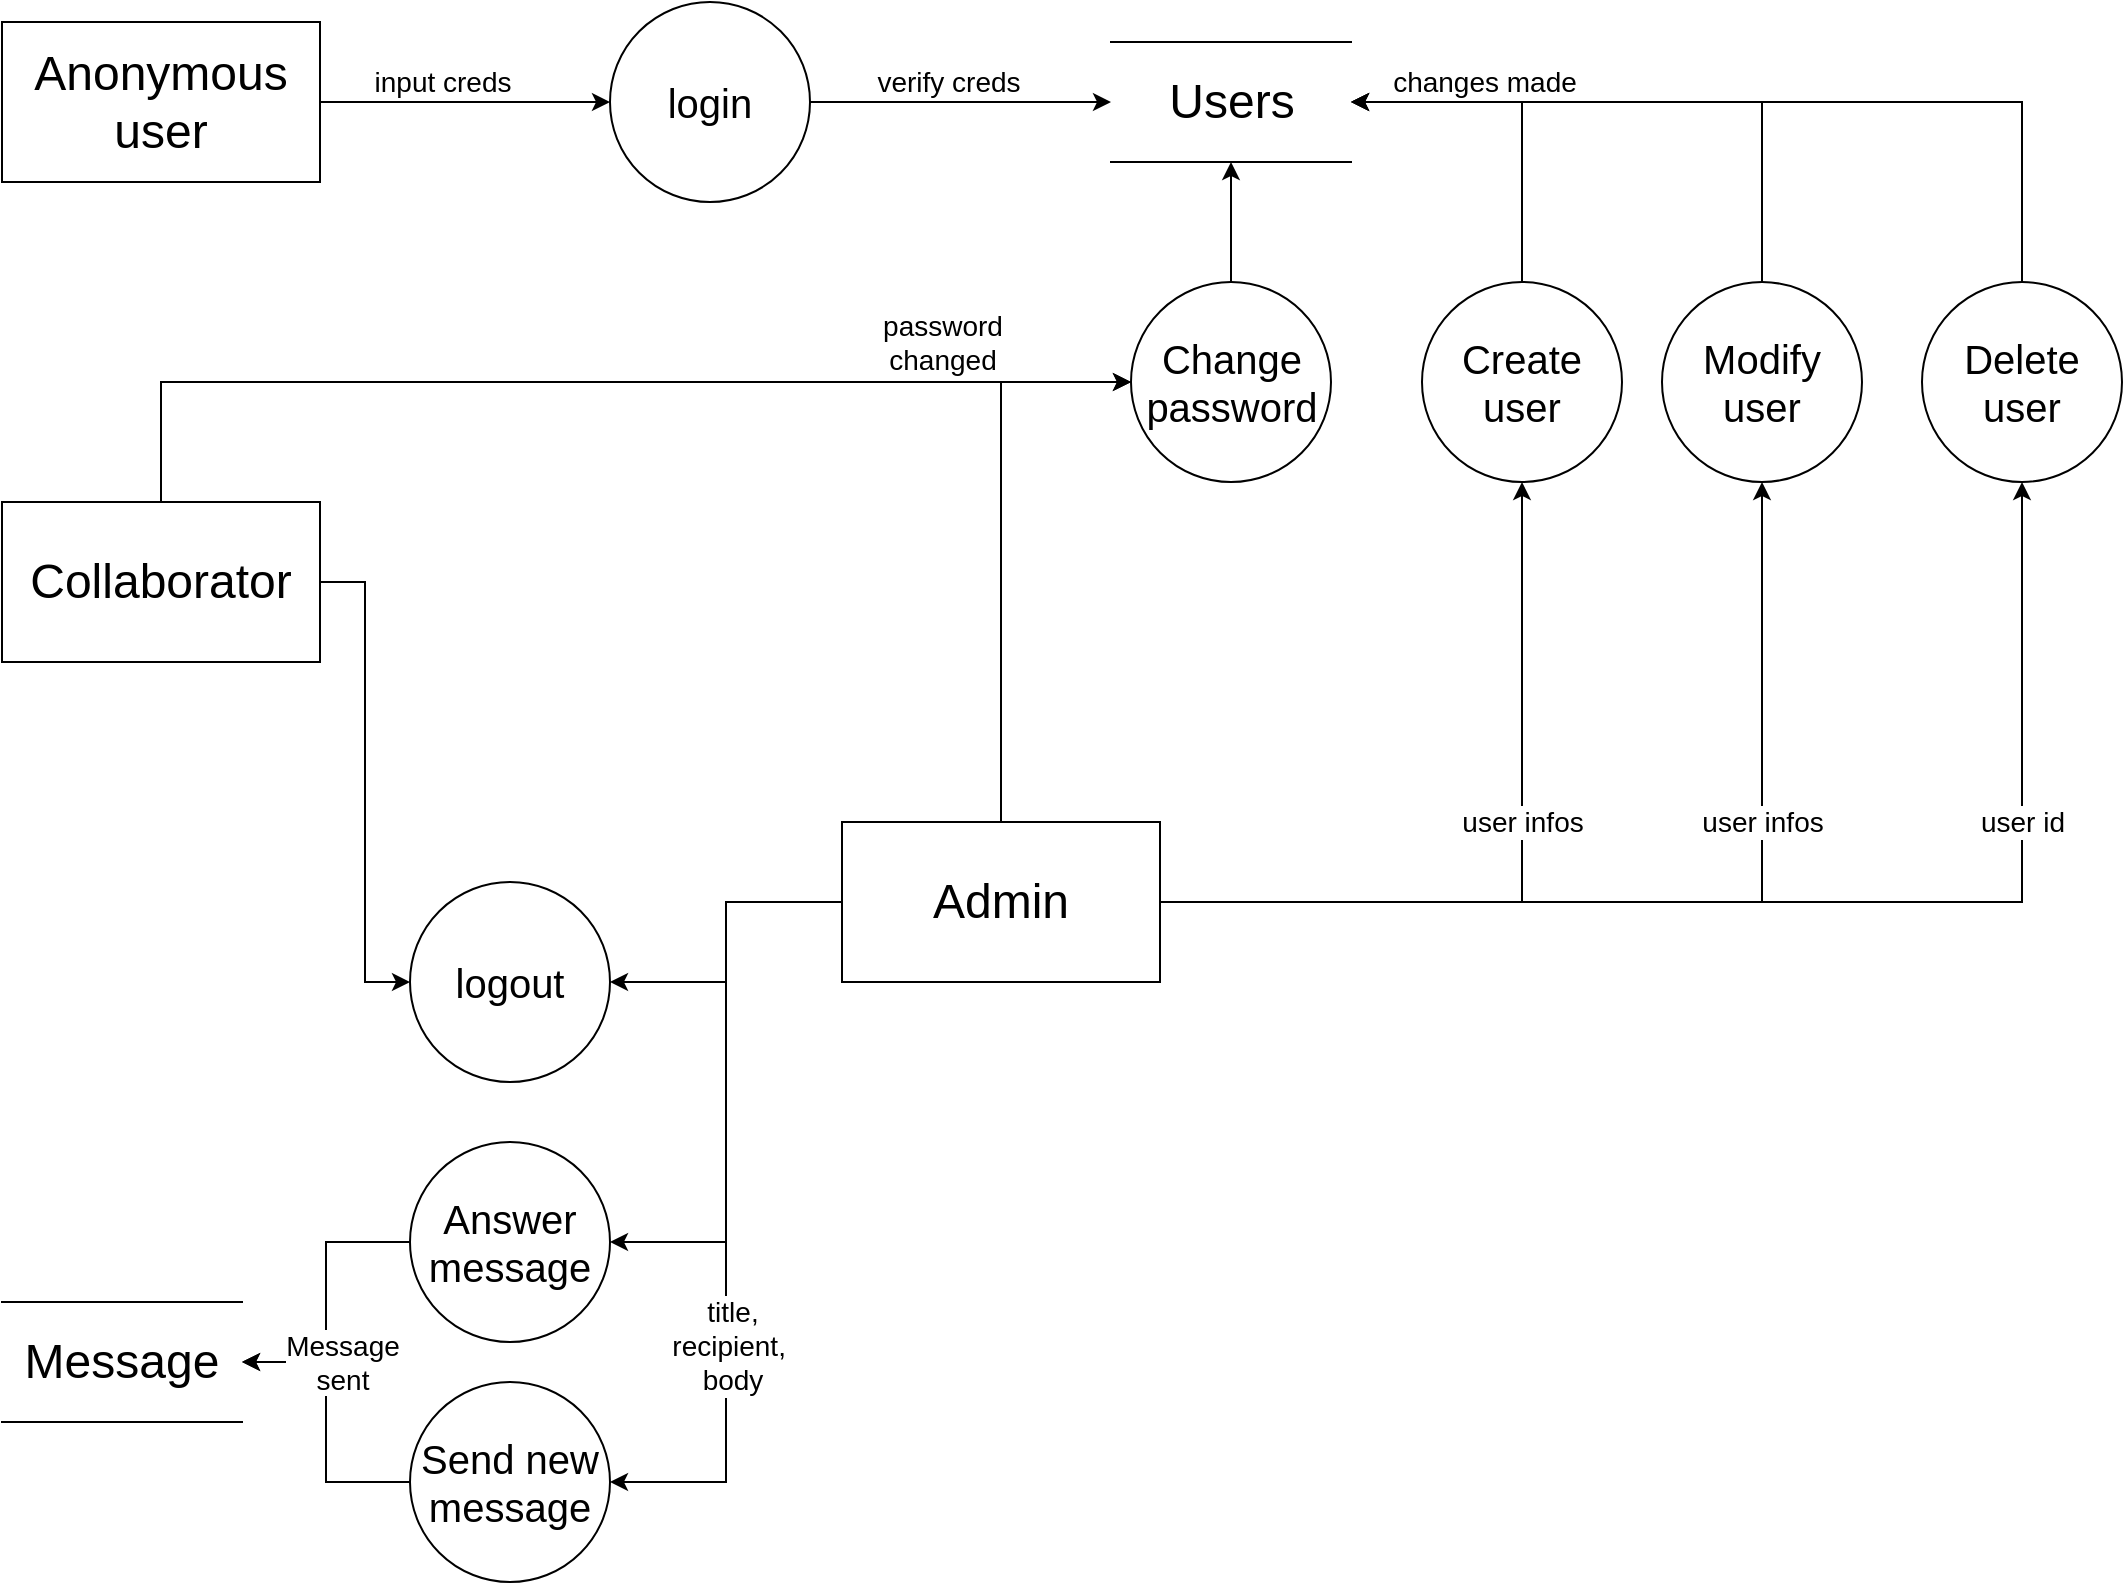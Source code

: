 <mxfile version="14.1.2" type="github">
  <diagram name="Page-1" id="b520641d-4fe3-3701-9064-5fc419738815">
    <mxGraphModel dx="1649" dy="865" grid="1" gridSize="10" guides="1" tooltips="1" connect="1" arrows="1" fold="1" page="1" pageScale="1" pageWidth="1100" pageHeight="850" background="#ffffff" math="0" shadow="0">
      <root>
        <mxCell id="0" />
        <mxCell id="1" parent="0" />
        <mxCell id="yYCxjWseCUKF4XzvSQsX-28" style="edgeStyle=orthogonalEdgeStyle;rounded=0;orthogonalLoop=1;jettySize=auto;html=1;exitX=1;exitY=0.5;exitDx=0;exitDy=0;entryX=0;entryY=0.5;entryDx=0;entryDy=0;fontSize=14;" edge="1" parent="1" source="yYCxjWseCUKF4XzvSQsX-1" target="yYCxjWseCUKF4XzvSQsX-11">
          <mxGeometry relative="1" as="geometry" />
        </mxCell>
        <mxCell id="yYCxjWseCUKF4XzvSQsX-71" style="edgeStyle=orthogonalEdgeStyle;rounded=0;orthogonalLoop=1;jettySize=auto;html=1;exitX=0.5;exitY=0;exitDx=0;exitDy=0;entryX=0;entryY=0.5;entryDx=0;entryDy=0;fontSize=14;" edge="1" parent="1" source="yYCxjWseCUKF4XzvSQsX-1" target="yYCxjWseCUKF4XzvSQsX-8">
          <mxGeometry relative="1" as="geometry" />
        </mxCell>
        <mxCell id="yYCxjWseCUKF4XzvSQsX-1" value="&lt;font style=&quot;font-size: 24px&quot;&gt;Collaborator&lt;/font&gt;" style="rounded=0;whiteSpace=wrap;html=1;" vertex="1" parent="1">
          <mxGeometry y="280" width="159" height="80" as="geometry" />
        </mxCell>
        <mxCell id="yYCxjWseCUKF4XzvSQsX-47" style="edgeStyle=orthogonalEdgeStyle;rounded=0;orthogonalLoop=1;jettySize=auto;html=1;exitX=1;exitY=0.5;exitDx=0;exitDy=0;entryX=0.5;entryY=1;entryDx=0;entryDy=0;fontSize=14;" edge="1" parent="1" source="yYCxjWseCUKF4XzvSQsX-2" target="yYCxjWseCUKF4XzvSQsX-5">
          <mxGeometry relative="1" as="geometry">
            <Array as="points">
              <mxPoint x="760" y="480" />
            </Array>
          </mxGeometry>
        </mxCell>
        <mxCell id="yYCxjWseCUKF4XzvSQsX-48" style="edgeStyle=orthogonalEdgeStyle;rounded=0;orthogonalLoop=1;jettySize=auto;html=1;exitX=1;exitY=0.5;exitDx=0;exitDy=0;entryX=0.5;entryY=1;entryDx=0;entryDy=0;fontSize=14;" edge="1" parent="1" source="yYCxjWseCUKF4XzvSQsX-2" target="yYCxjWseCUKF4XzvSQsX-6">
          <mxGeometry relative="1" as="geometry" />
        </mxCell>
        <mxCell id="yYCxjWseCUKF4XzvSQsX-51" value="user infos" style="edgeLabel;html=1;align=center;verticalAlign=middle;resizable=0;points=[];fontSize=14;" vertex="1" connectable="0" parent="yYCxjWseCUKF4XzvSQsX-48">
          <mxGeometry x="0.637" y="1" relative="1" as="geometry">
            <mxPoint x="0.97" y="77.71" as="offset" />
          </mxGeometry>
        </mxCell>
        <mxCell id="yYCxjWseCUKF4XzvSQsX-49" style="edgeStyle=orthogonalEdgeStyle;rounded=0;orthogonalLoop=1;jettySize=auto;html=1;exitX=1;exitY=0.5;exitDx=0;exitDy=0;entryX=0.5;entryY=1;entryDx=0;entryDy=0;fontSize=14;" edge="1" parent="1" source="yYCxjWseCUKF4XzvSQsX-2" target="yYCxjWseCUKF4XzvSQsX-7">
          <mxGeometry relative="1" as="geometry" />
        </mxCell>
        <mxCell id="yYCxjWseCUKF4XzvSQsX-50" value="user infos" style="edgeLabel;html=1;align=center;verticalAlign=middle;resizable=0;points=[];fontSize=14;" vertex="1" connectable="0" parent="yYCxjWseCUKF4XzvSQsX-49">
          <mxGeometry x="-0.82" y="1" relative="1" as="geometry">
            <mxPoint x="123.35" y="-39" as="offset" />
          </mxGeometry>
        </mxCell>
        <mxCell id="yYCxjWseCUKF4XzvSQsX-52" value="user id" style="edgeLabel;html=1;align=center;verticalAlign=middle;resizable=0;points=[];fontSize=14;rotation=0;" vertex="1" connectable="0" parent="yYCxjWseCUKF4XzvSQsX-49">
          <mxGeometry x="0.725" y="-5" relative="1" as="geometry">
            <mxPoint x="-5.02" y="81.82" as="offset" />
          </mxGeometry>
        </mxCell>
        <mxCell id="yYCxjWseCUKF4XzvSQsX-67" style="edgeStyle=orthogonalEdgeStyle;rounded=0;orthogonalLoop=1;jettySize=auto;html=1;exitX=0;exitY=0.5;exitDx=0;exitDy=0;entryX=1;entryY=0.5;entryDx=0;entryDy=0;fontSize=14;" edge="1" parent="1" source="yYCxjWseCUKF4XzvSQsX-2" target="yYCxjWseCUKF4XzvSQsX-4">
          <mxGeometry relative="1" as="geometry" />
        </mxCell>
        <mxCell id="yYCxjWseCUKF4XzvSQsX-68" style="edgeStyle=orthogonalEdgeStyle;rounded=0;orthogonalLoop=1;jettySize=auto;html=1;exitX=0;exitY=0.5;exitDx=0;exitDy=0;entryX=1;entryY=0.5;entryDx=0;entryDy=0;fontSize=14;" edge="1" parent="1" source="yYCxjWseCUKF4XzvSQsX-2" target="yYCxjWseCUKF4XzvSQsX-3">
          <mxGeometry relative="1" as="geometry" />
        </mxCell>
        <mxCell id="yYCxjWseCUKF4XzvSQsX-72" style="edgeStyle=orthogonalEdgeStyle;rounded=0;orthogonalLoop=1;jettySize=auto;html=1;exitX=0;exitY=0.5;exitDx=0;exitDy=0;entryX=1;entryY=0.5;entryDx=0;entryDy=0;fontSize=14;" edge="1" parent="1" source="yYCxjWseCUKF4XzvSQsX-2" target="yYCxjWseCUKF4XzvSQsX-11">
          <mxGeometry relative="1" as="geometry" />
        </mxCell>
        <mxCell id="yYCxjWseCUKF4XzvSQsX-74" style="edgeStyle=orthogonalEdgeStyle;rounded=0;orthogonalLoop=1;jettySize=auto;html=1;exitX=0.5;exitY=0;exitDx=0;exitDy=0;entryX=0;entryY=0.5;entryDx=0;entryDy=0;fontSize=14;" edge="1" parent="1" source="yYCxjWseCUKF4XzvSQsX-2" target="yYCxjWseCUKF4XzvSQsX-8">
          <mxGeometry relative="1" as="geometry" />
        </mxCell>
        <mxCell id="yYCxjWseCUKF4XzvSQsX-2" value="&lt;font style=&quot;font-size: 24px&quot;&gt;Admin&lt;/font&gt;" style="rounded=0;whiteSpace=wrap;html=1;" vertex="1" parent="1">
          <mxGeometry x="420" y="440" width="159" height="80" as="geometry" />
        </mxCell>
        <mxCell id="yYCxjWseCUKF4XzvSQsX-41" style="edgeStyle=orthogonalEdgeStyle;rounded=0;orthogonalLoop=1;jettySize=auto;html=1;exitX=0;exitY=0.5;exitDx=0;exitDy=0;entryX=1;entryY=0.5;entryDx=0;entryDy=0;fontSize=14;" edge="1" parent="1" source="yYCxjWseCUKF4XzvSQsX-3" target="yYCxjWseCUKF4XzvSQsX-37">
          <mxGeometry relative="1" as="geometry" />
        </mxCell>
        <mxCell id="yYCxjWseCUKF4XzvSQsX-3" value="&lt;font style=&quot;font-size: 20px&quot;&gt;Send new message&lt;/font&gt;" style="ellipse;whiteSpace=wrap;html=1;aspect=fixed;" vertex="1" parent="1">
          <mxGeometry x="204" y="720" width="100" height="100" as="geometry" />
        </mxCell>
        <mxCell id="yYCxjWseCUKF4XzvSQsX-39" style="edgeStyle=orthogonalEdgeStyle;rounded=0;orthogonalLoop=1;jettySize=auto;html=1;exitX=0;exitY=0.5;exitDx=0;exitDy=0;entryX=1;entryY=0.5;entryDx=0;entryDy=0;fontSize=14;" edge="1" parent="1" source="yYCxjWseCUKF4XzvSQsX-4" target="yYCxjWseCUKF4XzvSQsX-37">
          <mxGeometry relative="1" as="geometry" />
        </mxCell>
        <mxCell id="yYCxjWseCUKF4XzvSQsX-61" value="Message&lt;br&gt;sent" style="edgeLabel;html=1;align=center;verticalAlign=middle;resizable=0;points=[];fontSize=14;" vertex="1" connectable="0" parent="yYCxjWseCUKF4XzvSQsX-39">
          <mxGeometry x="0.208" y="-1" relative="1" as="geometry">
            <mxPoint x="9" y="15" as="offset" />
          </mxGeometry>
        </mxCell>
        <mxCell id="yYCxjWseCUKF4XzvSQsX-4" value="&lt;font style=&quot;font-size: 20px&quot;&gt;Answer message&lt;/font&gt;" style="ellipse;whiteSpace=wrap;html=1;aspect=fixed;" vertex="1" parent="1">
          <mxGeometry x="204" y="600" width="100" height="100" as="geometry" />
        </mxCell>
        <mxCell id="yYCxjWseCUKF4XzvSQsX-44" style="edgeStyle=orthogonalEdgeStyle;rounded=0;orthogonalLoop=1;jettySize=auto;html=1;exitX=0.5;exitY=0;exitDx=0;exitDy=0;entryX=1;entryY=0.5;entryDx=0;entryDy=0;fontSize=14;" edge="1" parent="1" source="yYCxjWseCUKF4XzvSQsX-5" target="yYCxjWseCUKF4XzvSQsX-14">
          <mxGeometry relative="1" as="geometry" />
        </mxCell>
        <mxCell id="yYCxjWseCUKF4XzvSQsX-5" value="&lt;font style=&quot;font-size: 20px&quot;&gt;Create user&lt;/font&gt;" style="ellipse;whiteSpace=wrap;html=1;aspect=fixed;" vertex="1" parent="1">
          <mxGeometry x="710" y="170" width="100" height="100" as="geometry" />
        </mxCell>
        <mxCell id="yYCxjWseCUKF4XzvSQsX-45" style="edgeStyle=orthogonalEdgeStyle;rounded=0;orthogonalLoop=1;jettySize=auto;html=1;exitX=0.5;exitY=0;exitDx=0;exitDy=0;entryX=1;entryY=0.5;entryDx=0;entryDy=0;fontSize=14;" edge="1" parent="1" source="yYCxjWseCUKF4XzvSQsX-6" target="yYCxjWseCUKF4XzvSQsX-14">
          <mxGeometry relative="1" as="geometry" />
        </mxCell>
        <mxCell id="yYCxjWseCUKF4XzvSQsX-6" value="&lt;font style=&quot;font-size: 20px&quot;&gt;Modify user&lt;/font&gt;" style="ellipse;whiteSpace=wrap;html=1;aspect=fixed;" vertex="1" parent="1">
          <mxGeometry x="830" y="170" width="100" height="100" as="geometry" />
        </mxCell>
        <mxCell id="yYCxjWseCUKF4XzvSQsX-46" style="edgeStyle=orthogonalEdgeStyle;rounded=0;orthogonalLoop=1;jettySize=auto;html=1;exitX=0.5;exitY=0;exitDx=0;exitDy=0;entryX=1;entryY=0.5;entryDx=0;entryDy=0;fontSize=14;" edge="1" parent="1" source="yYCxjWseCUKF4XzvSQsX-7" target="yYCxjWseCUKF4XzvSQsX-14">
          <mxGeometry relative="1" as="geometry" />
        </mxCell>
        <mxCell id="yYCxjWseCUKF4XzvSQsX-53" value="changes made" style="edgeLabel;html=1;align=center;verticalAlign=middle;resizable=0;points=[];fontSize=14;" vertex="1" connectable="0" parent="yYCxjWseCUKF4XzvSQsX-46">
          <mxGeometry x="0.75" y="-4" relative="1" as="geometry">
            <mxPoint x="13" y="-6" as="offset" />
          </mxGeometry>
        </mxCell>
        <mxCell id="yYCxjWseCUKF4XzvSQsX-7" value="&lt;font style=&quot;font-size: 20px&quot;&gt;Delete user&lt;/font&gt;" style="ellipse;whiteSpace=wrap;html=1;aspect=fixed;" vertex="1" parent="1">
          <mxGeometry x="960" y="170" width="100" height="100" as="geometry" />
        </mxCell>
        <mxCell id="yYCxjWseCUKF4XzvSQsX-70" style="edgeStyle=orthogonalEdgeStyle;rounded=0;orthogonalLoop=1;jettySize=auto;html=1;exitX=0.5;exitY=0;exitDx=0;exitDy=0;entryX=0.5;entryY=1;entryDx=0;entryDy=0;fontSize=14;" edge="1" parent="1" source="yYCxjWseCUKF4XzvSQsX-8" target="yYCxjWseCUKF4XzvSQsX-14">
          <mxGeometry relative="1" as="geometry" />
        </mxCell>
        <mxCell id="yYCxjWseCUKF4XzvSQsX-8" value="&lt;font style=&quot;font-size: 20px&quot;&gt;Change password&lt;/font&gt;" style="ellipse;whiteSpace=wrap;html=1;aspect=fixed;" vertex="1" parent="1">
          <mxGeometry x="564.5" y="170" width="100" height="100" as="geometry" />
        </mxCell>
        <mxCell id="yYCxjWseCUKF4XzvSQsX-9" value="&lt;font style=&quot;font-size: 24px&quot;&gt;Anonymous user&lt;/font&gt;" style="rounded=0;whiteSpace=wrap;html=1;" vertex="1" parent="1">
          <mxGeometry y="40" width="159" height="80" as="geometry" />
        </mxCell>
        <mxCell id="yYCxjWseCUKF4XzvSQsX-10" value="&lt;span style=&quot;font-size: 20px&quot;&gt;login&lt;/span&gt;" style="ellipse;whiteSpace=wrap;html=1;aspect=fixed;" vertex="1" parent="1">
          <mxGeometry x="304" y="30" width="100" height="100" as="geometry" />
        </mxCell>
        <mxCell id="yYCxjWseCUKF4XzvSQsX-11" value="&lt;span style=&quot;font-size: 20px&quot;&gt;logout&lt;/span&gt;" style="ellipse;whiteSpace=wrap;html=1;aspect=fixed;" vertex="1" parent="1">
          <mxGeometry x="204" y="470" width="100" height="100" as="geometry" />
        </mxCell>
        <mxCell id="yYCxjWseCUKF4XzvSQsX-12" value="" style="endArrow=classic;html=1;entryX=0;entryY=0.5;entryDx=0;entryDy=0;exitX=1;exitY=0.5;exitDx=0;exitDy=0;" edge="1" parent="1" source="yYCxjWseCUKF4XzvSQsX-9" target="yYCxjWseCUKF4XzvSQsX-10">
          <mxGeometry width="50" height="50" relative="1" as="geometry">
            <mxPoint x="520" y="330" as="sourcePoint" />
            <mxPoint x="570" y="280" as="targetPoint" />
          </mxGeometry>
        </mxCell>
        <mxCell id="yYCxjWseCUKF4XzvSQsX-23" value="input creds" style="edgeLabel;html=1;align=center;verticalAlign=middle;resizable=0;points=[];fontSize=14;" vertex="1" connectable="0" parent="yYCxjWseCUKF4XzvSQsX-12">
          <mxGeometry x="-0.223" y="1" relative="1" as="geometry">
            <mxPoint x="4" y="-9" as="offset" />
          </mxGeometry>
        </mxCell>
        <mxCell id="yYCxjWseCUKF4XzvSQsX-14" value="&lt;font style=&quot;font-size: 24px&quot;&gt;Users&lt;/font&gt;" style="shape=partialRectangle;whiteSpace=wrap;html=1;left=0;right=0;fillColor=none;" vertex="1" parent="1">
          <mxGeometry x="554.5" y="50" width="120" height="60" as="geometry" />
        </mxCell>
        <mxCell id="yYCxjWseCUKF4XzvSQsX-15" value="" style="endArrow=classic;html=1;exitX=1;exitY=0.5;exitDx=0;exitDy=0;entryX=0;entryY=0.5;entryDx=0;entryDy=0;" edge="1" parent="1" source="yYCxjWseCUKF4XzvSQsX-10" target="yYCxjWseCUKF4XzvSQsX-14">
          <mxGeometry width="50" height="50" relative="1" as="geometry">
            <mxPoint x="520" y="320" as="sourcePoint" />
            <mxPoint x="490" y="80" as="targetPoint" />
          </mxGeometry>
        </mxCell>
        <mxCell id="yYCxjWseCUKF4XzvSQsX-16" value="verify creds" style="edgeLabel;html=1;align=center;verticalAlign=middle;resizable=0;points=[];fontSize=14;" vertex="1" connectable="0" parent="yYCxjWseCUKF4XzvSQsX-15">
          <mxGeometry x="-0.26" y="-1" relative="1" as="geometry">
            <mxPoint x="13" y="-11" as="offset" />
          </mxGeometry>
        </mxCell>
        <mxCell id="yYCxjWseCUKF4XzvSQsX-37" value="&lt;font style=&quot;font-size: 24px&quot;&gt;Message&lt;/font&gt;" style="shape=partialRectangle;whiteSpace=wrap;html=1;left=0;right=0;fillColor=none;" vertex="1" parent="1">
          <mxGeometry y="680" width="120" height="60" as="geometry" />
        </mxCell>
        <mxCell id="yYCxjWseCUKF4XzvSQsX-59" value="title,&lt;br&gt;recipient,&amp;nbsp;&lt;br&gt;body" style="edgeLabel;html=1;align=center;verticalAlign=middle;resizable=0;points=[];fontSize=14;" vertex="1" connectable="0" parent="1">
          <mxGeometry x="370" y="600" as="geometry">
            <mxPoint x="-5" y="102" as="offset" />
          </mxGeometry>
        </mxCell>
        <mxCell id="yYCxjWseCUKF4XzvSQsX-60" value="password &lt;br&gt;changed" style="text;html=1;align=center;verticalAlign=middle;resizable=0;points=[];autosize=1;fontSize=14;" vertex="1" parent="1">
          <mxGeometry x="430" y="180" width="80" height="40" as="geometry" />
        </mxCell>
      </root>
    </mxGraphModel>
  </diagram>
</mxfile>
